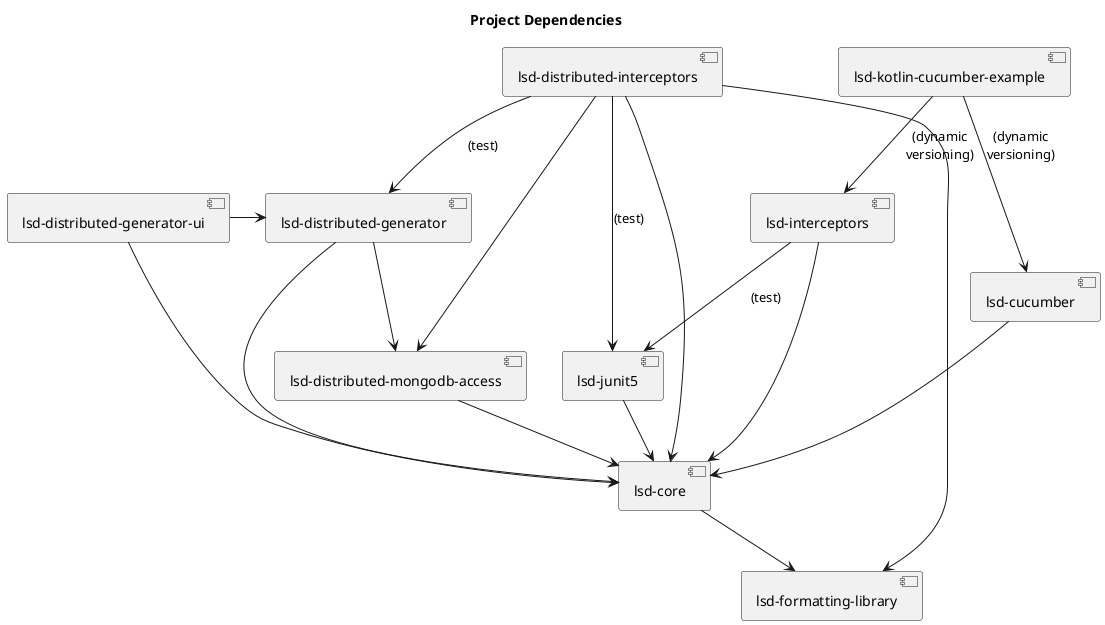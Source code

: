 
' relationships with lsd-core to help with the order of updates when lsd-core changes

@startuml
title Project Dependencies

[lsd-core] --> [lsd-formatting-library]
[lsd-cucumber] --> [lsd-core]
[lsd-distributed-generator-ui] -> [lsd-core]
[lsd-distributed-generator-ui] -> [lsd-distributed-generator]
[lsd-distributed-generator] --> [lsd-core]
[lsd-distributed-generator] --> [lsd-distributed-mongodb-access]
[lsd-distributed-interceptors] --> [lsd-core]
[lsd-distributed-interceptors] --> [lsd-distributed-generator] : (test)
[lsd-distributed-interceptors] --> [lsd-distributed-mongodb-access]
[lsd-distributed-interceptors] --> [lsd-junit5]: (test)
[lsd-distributed-interceptors] -->[lsd-formatting-library]
[lsd-distributed-mongodb-access] --> [lsd-core]
[lsd-interceptors] --> [lsd-core]
[lsd-interceptors] --> [lsd-junit5] : (test)
[lsd-junit5] --> [lsd-core]
[lsd-kotlin-cucumber-example] --> [lsd-cucumber] : (dynamic\nversioning)
[lsd-kotlin-cucumber-example] --> [lsd-interceptors] : (dynamic\nversioning)

hide unlinked

@enduml